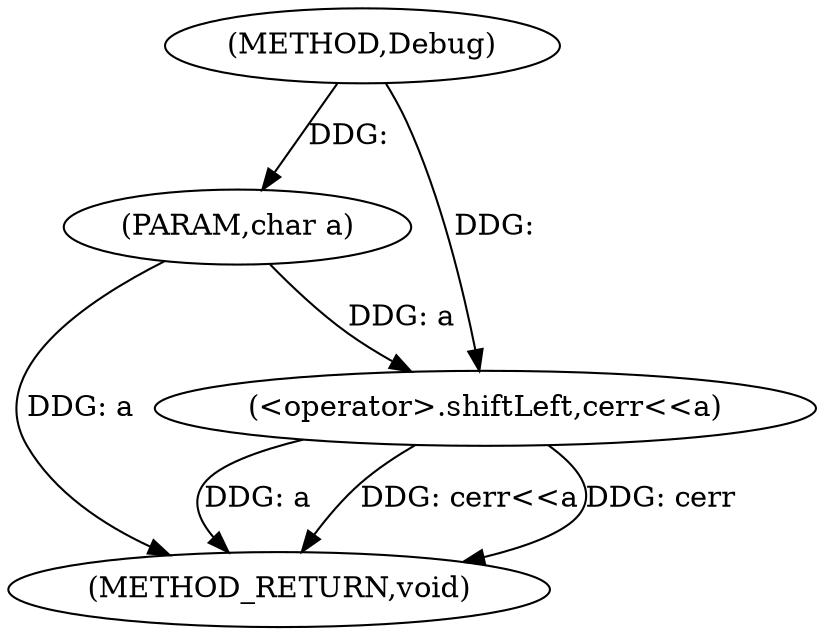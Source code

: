 digraph "Debug" {  
"1000179" [label = "(METHOD,Debug)" ]
"1000185" [label = "(METHOD_RETURN,void)" ]
"1000180" [label = "(PARAM,char a)" ]
"1000182" [label = "(<operator>.shiftLeft,cerr<<a)" ]
  "1000180" -> "1000185"  [ label = "DDG: a"] 
  "1000182" -> "1000185"  [ label = "DDG: a"] 
  "1000182" -> "1000185"  [ label = "DDG: cerr<<a"] 
  "1000182" -> "1000185"  [ label = "DDG: cerr"] 
  "1000179" -> "1000180"  [ label = "DDG: "] 
  "1000179" -> "1000182"  [ label = "DDG: "] 
  "1000180" -> "1000182"  [ label = "DDG: a"] 
}
